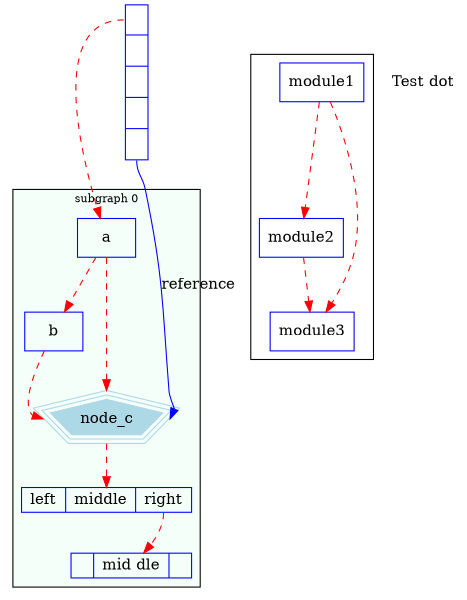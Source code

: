 digraph G {
    size = "4, 4";
    node[shape = "box", style = "solid", color = "blue"];
    edge[shape = "normal", style = "dashed", color = "red"];
    fontsize="10";
    
    s_c[shape="record", width=.1, height=2.0, label="{<f0> |<f1> |<f2> |<f3> |<f4>}"]; 
    s_c:f0->a;
    s_c:f4->c:e[label="reference", style="solid", color="blue"]

    module1[label="module1"];
    module2[label="module2"];
    module3[label="module3"];

    "Test dot"[shape="plaintext"];

    subgraph cluster_0 {
        label="subgraph 0";
        bgcolor="mintcream";

        a;
        b;
        c[label="node_c", shape = "polygon", sides = "5", peripheries = "3", color = "lightblue", style = "filled"];
        s_a[shape="record", width=1.5, height=.1, label="<f0> left|<f1> middle|<f2> right"]; 
        s_b[shape="record", width=1.5, height=.1, label="<f0> |<f1> mid dle|<f2> "]; 

        a->b;
        a->c;
        b->c:w;
        c->s_a;
        s_a:f2->s_b;
    }

    subgraph cluster_1 {
        module1 -> module2; 
        module2 -> module3; 
        module1 -> module3; 
    }
}
